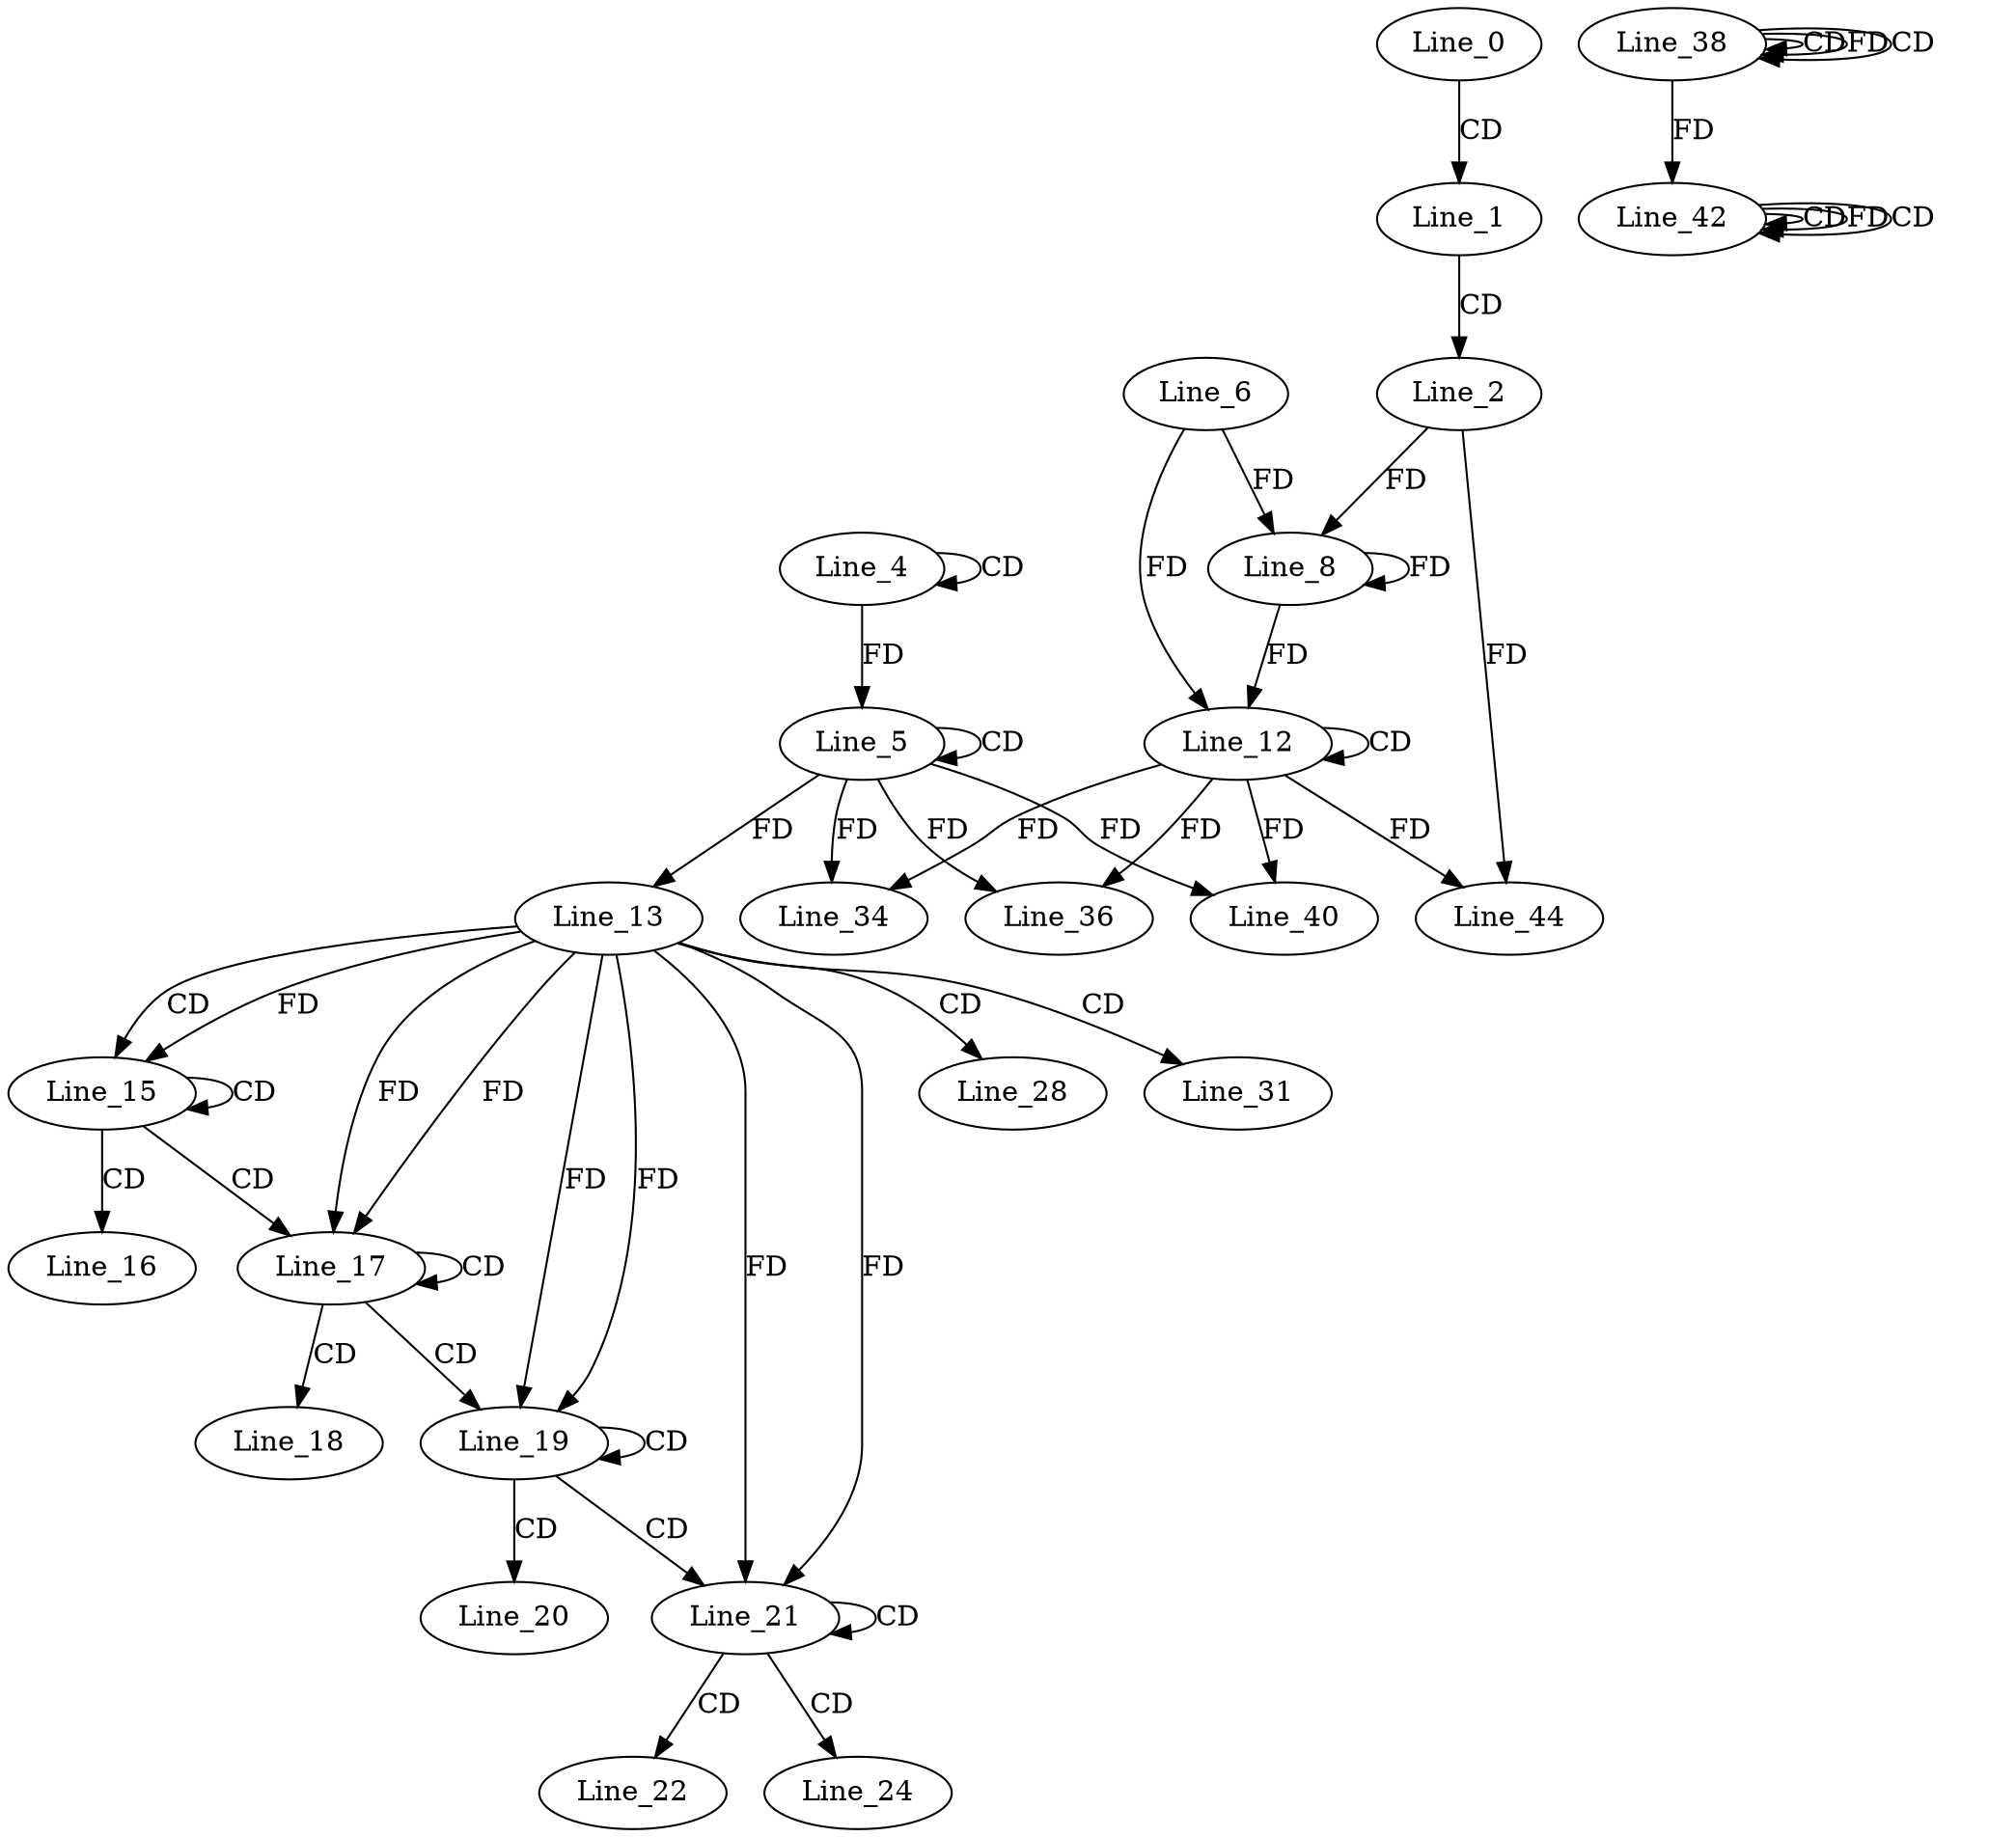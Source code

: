 digraph G {
  Line_0;
  Line_1;
  Line_2;
  Line_4;
  Line_4;
  Line_5;
  Line_5;
  Line_6;
  Line_8;
  Line_8;
  Line_12;
  Line_12;
  Line_13;
  Line_13;
  Line_15;
  Line_15;
  Line_16;
  Line_17;
  Line_17;
  Line_18;
  Line_19;
  Line_19;
  Line_20;
  Line_21;
  Line_21;
  Line_22;
  Line_24;
  Line_13;
  Line_28;
  Line_13;
  Line_31;
  Line_34;
  Line_34;
  Line_36;
  Line_36;
  Line_38;
  Line_38;
  Line_38;
  Line_38;
  Line_40;
  Line_40;
  Line_42;
  Line_42;
  Line_42;
  Line_42;
  Line_44;
  Line_0 -> Line_1 [ label="CD" ];
  Line_1 -> Line_2 [ label="CD" ];
  Line_4 -> Line_4 [ label="CD" ];
  Line_5 -> Line_5 [ label="CD" ];
  Line_4 -> Line_5 [ label="FD" ];
  Line_6 -> Line_8 [ label="FD" ];
  Line_8 -> Line_8 [ label="FD" ];
  Line_2 -> Line_8 [ label="FD" ];
  Line_12 -> Line_12 [ label="CD" ];
  Line_6 -> Line_12 [ label="FD" ];
  Line_8 -> Line_12 [ label="FD" ];
  Line_5 -> Line_13 [ label="FD" ];
  Line_13 -> Line_15 [ label="CD" ];
  Line_15 -> Line_15 [ label="CD" ];
  Line_13 -> Line_15 [ label="FD" ];
  Line_15 -> Line_16 [ label="CD" ];
  Line_15 -> Line_17 [ label="CD" ];
  Line_13 -> Line_17 [ label="FD" ];
  Line_17 -> Line_17 [ label="CD" ];
  Line_13 -> Line_17 [ label="FD" ];
  Line_17 -> Line_18 [ label="CD" ];
  Line_17 -> Line_19 [ label="CD" ];
  Line_13 -> Line_19 [ label="FD" ];
  Line_19 -> Line_19 [ label="CD" ];
  Line_13 -> Line_19 [ label="FD" ];
  Line_19 -> Line_20 [ label="CD" ];
  Line_19 -> Line_21 [ label="CD" ];
  Line_13 -> Line_21 [ label="FD" ];
  Line_21 -> Line_21 [ label="CD" ];
  Line_13 -> Line_21 [ label="FD" ];
  Line_21 -> Line_22 [ label="CD" ];
  Line_21 -> Line_24 [ label="CD" ];
  Line_13 -> Line_28 [ label="CD" ];
  Line_13 -> Line_31 [ label="CD" ];
  Line_12 -> Line_34 [ label="FD" ];
  Line_5 -> Line_34 [ label="FD" ];
  Line_12 -> Line_36 [ label="FD" ];
  Line_5 -> Line_36 [ label="FD" ];
  Line_38 -> Line_38 [ label="CD" ];
  Line_38 -> Line_38 [ label="FD" ];
  Line_38 -> Line_38 [ label="CD" ];
  Line_12 -> Line_40 [ label="FD" ];
  Line_5 -> Line_40 [ label="FD" ];
  Line_38 -> Line_42 [ label="FD" ];
  Line_42 -> Line_42 [ label="CD" ];
  Line_42 -> Line_42 [ label="FD" ];
  Line_42 -> Line_42 [ label="CD" ];
  Line_12 -> Line_44 [ label="FD" ];
  Line_2 -> Line_44 [ label="FD" ];
}
